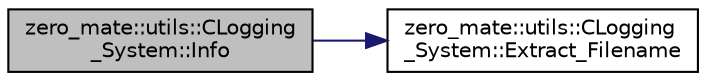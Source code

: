 digraph "zero_mate::utils::CLogging_System::Info"
{
 // LATEX_PDF_SIZE
  bgcolor="transparent";
  edge [fontname="Helvetica",fontsize="10",labelfontname="Helvetica",labelfontsize="10"];
  node [fontname="Helvetica",fontsize="10",shape=record];
  rankdir="LR";
  Node1 [label="zero_mate::utils::CLogging\l_System::Info",height=0.2,width=0.4,color="black", fillcolor="grey75", style="filled", fontcolor="black",tooltip=" "];
  Node1 -> Node2 [color="midnightblue",fontsize="10",style="solid",fontname="Helvetica"];
  Node2 [label="zero_mate::utils::CLogging\l_System::Extract_Filename",height=0.2,width=0.4,color="black",URL="$classzero__mate_1_1utils_1_1CLogging__System.html#af3fd8f336b5853e954283d93f2c32edd",tooltip=" "];
}
